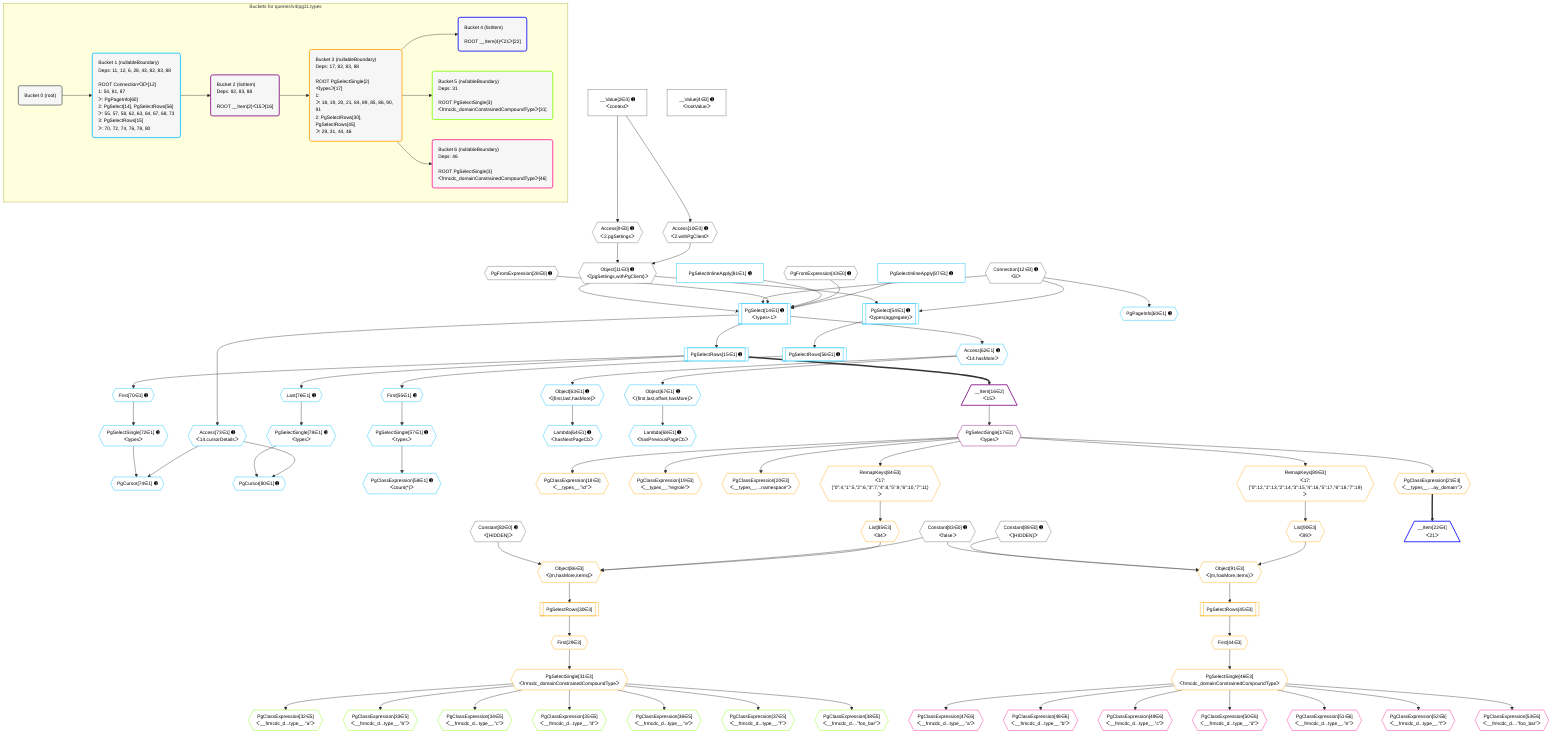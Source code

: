 %%{init: {'themeVariables': { 'fontSize': '12px'}}}%%
graph TD
    classDef path fill:#eee,stroke:#000,color:#000
    classDef plan fill:#fff,stroke-width:1px,color:#000
    classDef itemplan fill:#fff,stroke-width:2px,color:#000
    classDef unbatchedplan fill:#dff,stroke-width:1px,color:#000
    classDef sideeffectplan fill:#fcc,stroke-width:2px,color:#000
    classDef bucket fill:#f6f6f6,color:#000,stroke-width:2px,text-align:left


    %% plan dependencies
    Connection12{{"Connection[12∈0] ➊<br />ᐸ8ᐳ"}}:::plan
    Object11{{"Object[11∈0] ➊<br />ᐸ{pgSettings,withPgClient}ᐳ"}}:::plan
    Access9{{"Access[9∈0] ➊<br />ᐸ2.pgSettingsᐳ"}}:::plan
    Access10{{"Access[10∈0] ➊<br />ᐸ2.withPgClientᐳ"}}:::plan
    Access9 & Access10 --> Object11
    __Value2["__Value[2∈0] ➊<br />ᐸcontextᐳ"]:::plan
    __Value2 --> Access9
    __Value2 --> Access10
    __Value4["__Value[4∈0] ➊<br />ᐸrootValueᐳ"]:::plan
    PgFromExpression28{{"PgFromExpression[28∈0] ➊"}}:::plan
    PgFromExpression43{{"PgFromExpression[43∈0] ➊"}}:::plan
    Constant82{{"Constant[82∈0] ➊<br />ᐸ[HIDDEN]ᐳ"}}:::plan
    Constant83{{"Constant[83∈0] ➊<br />ᐸfalseᐳ"}}:::plan
    Constant88{{"Constant[88∈0] ➊<br />ᐸ[HIDDEN]ᐳ"}}:::plan
    PgSelect14[["PgSelect[14∈1] ➊<br />ᐸtypes+1ᐳ"]]:::plan
    PgSelectInlineApply81["PgSelectInlineApply[81∈1] ➊"]:::plan
    PgSelectInlineApply87["PgSelectInlineApply[87∈1] ➊"]:::plan
    Object11 & Connection12 & PgFromExpression28 & PgSelectInlineApply81 & PgFromExpression43 & PgSelectInlineApply87 --> PgSelect14
    Object67{{"Object[67∈1] ➊<br />ᐸ{first,last,offset,hasMore}ᐳ"}}:::plan
    Access62{{"Access[62∈1] ➊<br />ᐸ14.hasMoreᐳ"}}:::plan
    Access62 --> Object67
    Object63{{"Object[63∈1] ➊<br />ᐸ{first,last,hasMore}ᐳ"}}:::plan
    Access62 --> Object63
    PgSelect54[["PgSelect[54∈1] ➊<br />ᐸtypes(aggregate)ᐳ"]]:::plan
    Object11 & Connection12 --> PgSelect54
    PgCursor74{{"PgCursor[74∈1] ➊"}}:::plan
    PgSelectSingle72{{"PgSelectSingle[72∈1] ➊<br />ᐸtypesᐳ"}}:::plan
    Access73{{"Access[73∈1] ➊<br />ᐸ14.cursorDetailsᐳ"}}:::plan
    PgSelectSingle72 & Access73 --> PgCursor74
    PgCursor80{{"PgCursor[80∈1] ➊"}}:::plan
    PgSelectSingle78{{"PgSelectSingle[78∈1] ➊<br />ᐸtypesᐳ"}}:::plan
    PgSelectSingle78 & Access73 --> PgCursor80
    PgSelectRows15[["PgSelectRows[15∈1] ➊"]]:::plan
    PgSelect14 --> PgSelectRows15
    First55{{"First[55∈1] ➊"}}:::plan
    PgSelectRows56[["PgSelectRows[56∈1] ➊"]]:::plan
    PgSelectRows56 --> First55
    PgSelect54 --> PgSelectRows56
    PgSelectSingle57{{"PgSelectSingle[57∈1] ➊<br />ᐸtypesᐳ"}}:::plan
    First55 --> PgSelectSingle57
    PgClassExpression58{{"PgClassExpression[58∈1] ➊<br />ᐸcount(*)ᐳ"}}:::plan
    PgSelectSingle57 --> PgClassExpression58
    PgPageInfo60{{"PgPageInfo[60∈1] ➊"}}:::plan
    Connection12 --> PgPageInfo60
    PgSelect14 --> Access62
    Lambda64{{"Lambda[64∈1] ➊<br />ᐸhasNextPageCbᐳ"}}:::plan
    Object63 --> Lambda64
    Lambda68{{"Lambda[68∈1] ➊<br />ᐸhasPreviousPageCbᐳ"}}:::plan
    Object67 --> Lambda68
    First70{{"First[70∈1] ➊"}}:::plan
    PgSelectRows15 --> First70
    First70 --> PgSelectSingle72
    PgSelect14 --> Access73
    Last76{{"Last[76∈1] ➊"}}:::plan
    PgSelectRows15 --> Last76
    Last76 --> PgSelectSingle78
    __Item16[/"__Item[16∈2]<br />ᐸ15ᐳ"\]:::itemplan
    PgSelectRows15 ==> __Item16
    PgSelectSingle17{{"PgSelectSingle[17∈2]<br />ᐸtypesᐳ"}}:::plan
    __Item16 --> PgSelectSingle17
    Object86{{"Object[86∈3]<br />ᐸ{m,hasMore,items}ᐳ"}}:::plan
    List85{{"List[85∈3]<br />ᐸ84ᐳ"}}:::plan
    Constant82 & Constant83 & List85 --> Object86
    Object91{{"Object[91∈3]<br />ᐸ{m,hasMore,items}ᐳ"}}:::plan
    List90{{"List[90∈3]<br />ᐸ89ᐳ"}}:::plan
    Constant88 & Constant83 & List90 --> Object91
    PgClassExpression18{{"PgClassExpression[18∈3]<br />ᐸ__types__.”id”ᐳ"}}:::plan
    PgSelectSingle17 --> PgClassExpression18
    PgClassExpression19{{"PgClassExpression[19∈3]<br />ᐸ__types__.”regrole”ᐳ"}}:::plan
    PgSelectSingle17 --> PgClassExpression19
    PgClassExpression20{{"PgClassExpression[20∈3]<br />ᐸ__types__....namespace”ᐳ"}}:::plan
    PgSelectSingle17 --> PgClassExpression20
    PgClassExpression21{{"PgClassExpression[21∈3]<br />ᐸ__types__....ay_domain”ᐳ"}}:::plan
    PgSelectSingle17 --> PgClassExpression21
    First29{{"First[29∈3]"}}:::plan
    PgSelectRows30[["PgSelectRows[30∈3]"]]:::plan
    PgSelectRows30 --> First29
    Object86 --> PgSelectRows30
    PgSelectSingle31{{"PgSelectSingle[31∈3]<br />ᐸfrmcdc_domainConstrainedCompoundTypeᐳ"}}:::plan
    First29 --> PgSelectSingle31
    First44{{"First[44∈3]"}}:::plan
    PgSelectRows45[["PgSelectRows[45∈3]"]]:::plan
    PgSelectRows45 --> First44
    Object91 --> PgSelectRows45
    PgSelectSingle46{{"PgSelectSingle[46∈3]<br />ᐸfrmcdc_domainConstrainedCompoundTypeᐳ"}}:::plan
    First44 --> PgSelectSingle46
    RemapKeys84{{"RemapKeys[84∈3]<br />ᐸ17:{”0”:4,”1”:5,”2”:6,”3”:7,”4”:8,”5”:9,”6”:10,”7”:11}ᐳ"}}:::plan
    PgSelectSingle17 --> RemapKeys84
    RemapKeys84 --> List85
    RemapKeys89{{"RemapKeys[89∈3]<br />ᐸ17:{”0”:12,”1”:13,”2”:14,”3”:15,”4”:16,”5”:17,”6”:18,”7”:19}ᐳ"}}:::plan
    PgSelectSingle17 --> RemapKeys89
    RemapKeys89 --> List90
    __Item22[/"__Item[22∈4]<br />ᐸ21ᐳ"\]:::itemplan
    PgClassExpression21 ==> __Item22
    PgClassExpression32{{"PgClassExpression[32∈5]<br />ᐸ__frmcdc_d...type__.”a”ᐳ"}}:::plan
    PgSelectSingle31 --> PgClassExpression32
    PgClassExpression33{{"PgClassExpression[33∈5]<br />ᐸ__frmcdc_d...type__.”b”ᐳ"}}:::plan
    PgSelectSingle31 --> PgClassExpression33
    PgClassExpression34{{"PgClassExpression[34∈5]<br />ᐸ__frmcdc_d...type__.”c”ᐳ"}}:::plan
    PgSelectSingle31 --> PgClassExpression34
    PgClassExpression35{{"PgClassExpression[35∈5]<br />ᐸ__frmcdc_d...type__.”d”ᐳ"}}:::plan
    PgSelectSingle31 --> PgClassExpression35
    PgClassExpression36{{"PgClassExpression[36∈5]<br />ᐸ__frmcdc_d...type__.”e”ᐳ"}}:::plan
    PgSelectSingle31 --> PgClassExpression36
    PgClassExpression37{{"PgClassExpression[37∈5]<br />ᐸ__frmcdc_d...type__.”f”ᐳ"}}:::plan
    PgSelectSingle31 --> PgClassExpression37
    PgClassExpression38{{"PgClassExpression[38∈5]<br />ᐸ__frmcdc_d....”foo_bar”ᐳ"}}:::plan
    PgSelectSingle31 --> PgClassExpression38
    PgClassExpression47{{"PgClassExpression[47∈6]<br />ᐸ__frmcdc_d...type__.”a”ᐳ"}}:::plan
    PgSelectSingle46 --> PgClassExpression47
    PgClassExpression48{{"PgClassExpression[48∈6]<br />ᐸ__frmcdc_d...type__.”b”ᐳ"}}:::plan
    PgSelectSingle46 --> PgClassExpression48
    PgClassExpression49{{"PgClassExpression[49∈6]<br />ᐸ__frmcdc_d...type__.”c”ᐳ"}}:::plan
    PgSelectSingle46 --> PgClassExpression49
    PgClassExpression50{{"PgClassExpression[50∈6]<br />ᐸ__frmcdc_d...type__.”d”ᐳ"}}:::plan
    PgSelectSingle46 --> PgClassExpression50
    PgClassExpression51{{"PgClassExpression[51∈6]<br />ᐸ__frmcdc_d...type__.”e”ᐳ"}}:::plan
    PgSelectSingle46 --> PgClassExpression51
    PgClassExpression52{{"PgClassExpression[52∈6]<br />ᐸ__frmcdc_d...type__.”f”ᐳ"}}:::plan
    PgSelectSingle46 --> PgClassExpression52
    PgClassExpression53{{"PgClassExpression[53∈6]<br />ᐸ__frmcdc_d....”foo_bar”ᐳ"}}:::plan
    PgSelectSingle46 --> PgClassExpression53

    %% define steps

    subgraph "Buckets for queries/v4/pg11.types"
    Bucket0("Bucket 0 (root)"):::bucket
    classDef bucket0 stroke:#696969
    class Bucket0,__Value2,__Value4,Access9,Access10,Object11,Connection12,PgFromExpression28,PgFromExpression43,Constant82,Constant83,Constant88 bucket0
    Bucket1("Bucket 1 (nullableBoundary)<br />Deps: 11, 12, 6, 28, 43, 82, 83, 88<br /><br />ROOT Connectionᐸ8ᐳ[12]<br />1: 54, 81, 87<br />ᐳ: PgPageInfo[60]<br />2: PgSelect[14], PgSelectRows[56]<br />ᐳ: 55, 57, 58, 62, 63, 64, 67, 68, 73<br />3: PgSelectRows[15]<br />ᐳ: 70, 72, 74, 76, 78, 80"):::bucket
    classDef bucket1 stroke:#00bfff
    class Bucket1,PgSelect14,PgSelectRows15,PgSelect54,First55,PgSelectRows56,PgSelectSingle57,PgClassExpression58,PgPageInfo60,Access62,Object63,Lambda64,Object67,Lambda68,First70,PgSelectSingle72,Access73,PgCursor74,Last76,PgSelectSingle78,PgCursor80,PgSelectInlineApply81,PgSelectInlineApply87 bucket1
    Bucket2("Bucket 2 (listItem)<br />Deps: 82, 83, 88<br /><br />ROOT __Item{2}ᐸ15ᐳ[16]"):::bucket
    classDef bucket2 stroke:#7f007f
    class Bucket2,__Item16,PgSelectSingle17 bucket2
    Bucket3("Bucket 3 (nullableBoundary)<br />Deps: 17, 82, 83, 88<br /><br />ROOT PgSelectSingle{2}ᐸtypesᐳ[17]<br />1: <br />ᐳ: 18, 19, 20, 21, 84, 89, 85, 86, 90, 91<br />2: PgSelectRows[30], PgSelectRows[45]<br />ᐳ: 29, 31, 44, 46"):::bucket
    classDef bucket3 stroke:#ffa500
    class Bucket3,PgClassExpression18,PgClassExpression19,PgClassExpression20,PgClassExpression21,First29,PgSelectRows30,PgSelectSingle31,First44,PgSelectRows45,PgSelectSingle46,RemapKeys84,List85,Object86,RemapKeys89,List90,Object91 bucket3
    Bucket4("Bucket 4 (listItem)<br /><br />ROOT __Item{4}ᐸ21ᐳ[22]"):::bucket
    classDef bucket4 stroke:#0000ff
    class Bucket4,__Item22 bucket4
    Bucket5("Bucket 5 (nullableBoundary)<br />Deps: 31<br /><br />ROOT PgSelectSingle{3}ᐸfrmcdc_domainConstrainedCompoundTypeᐳ[31]"):::bucket
    classDef bucket5 stroke:#7fff00
    class Bucket5,PgClassExpression32,PgClassExpression33,PgClassExpression34,PgClassExpression35,PgClassExpression36,PgClassExpression37,PgClassExpression38 bucket5
    Bucket6("Bucket 6 (nullableBoundary)<br />Deps: 46<br /><br />ROOT PgSelectSingle{3}ᐸfrmcdc_domainConstrainedCompoundTypeᐳ[46]"):::bucket
    classDef bucket6 stroke:#ff1493
    class Bucket6,PgClassExpression47,PgClassExpression48,PgClassExpression49,PgClassExpression50,PgClassExpression51,PgClassExpression52,PgClassExpression53 bucket6
    Bucket0 --> Bucket1
    Bucket1 --> Bucket2
    Bucket2 --> Bucket3
    Bucket3 --> Bucket4 & Bucket5 & Bucket6
    end